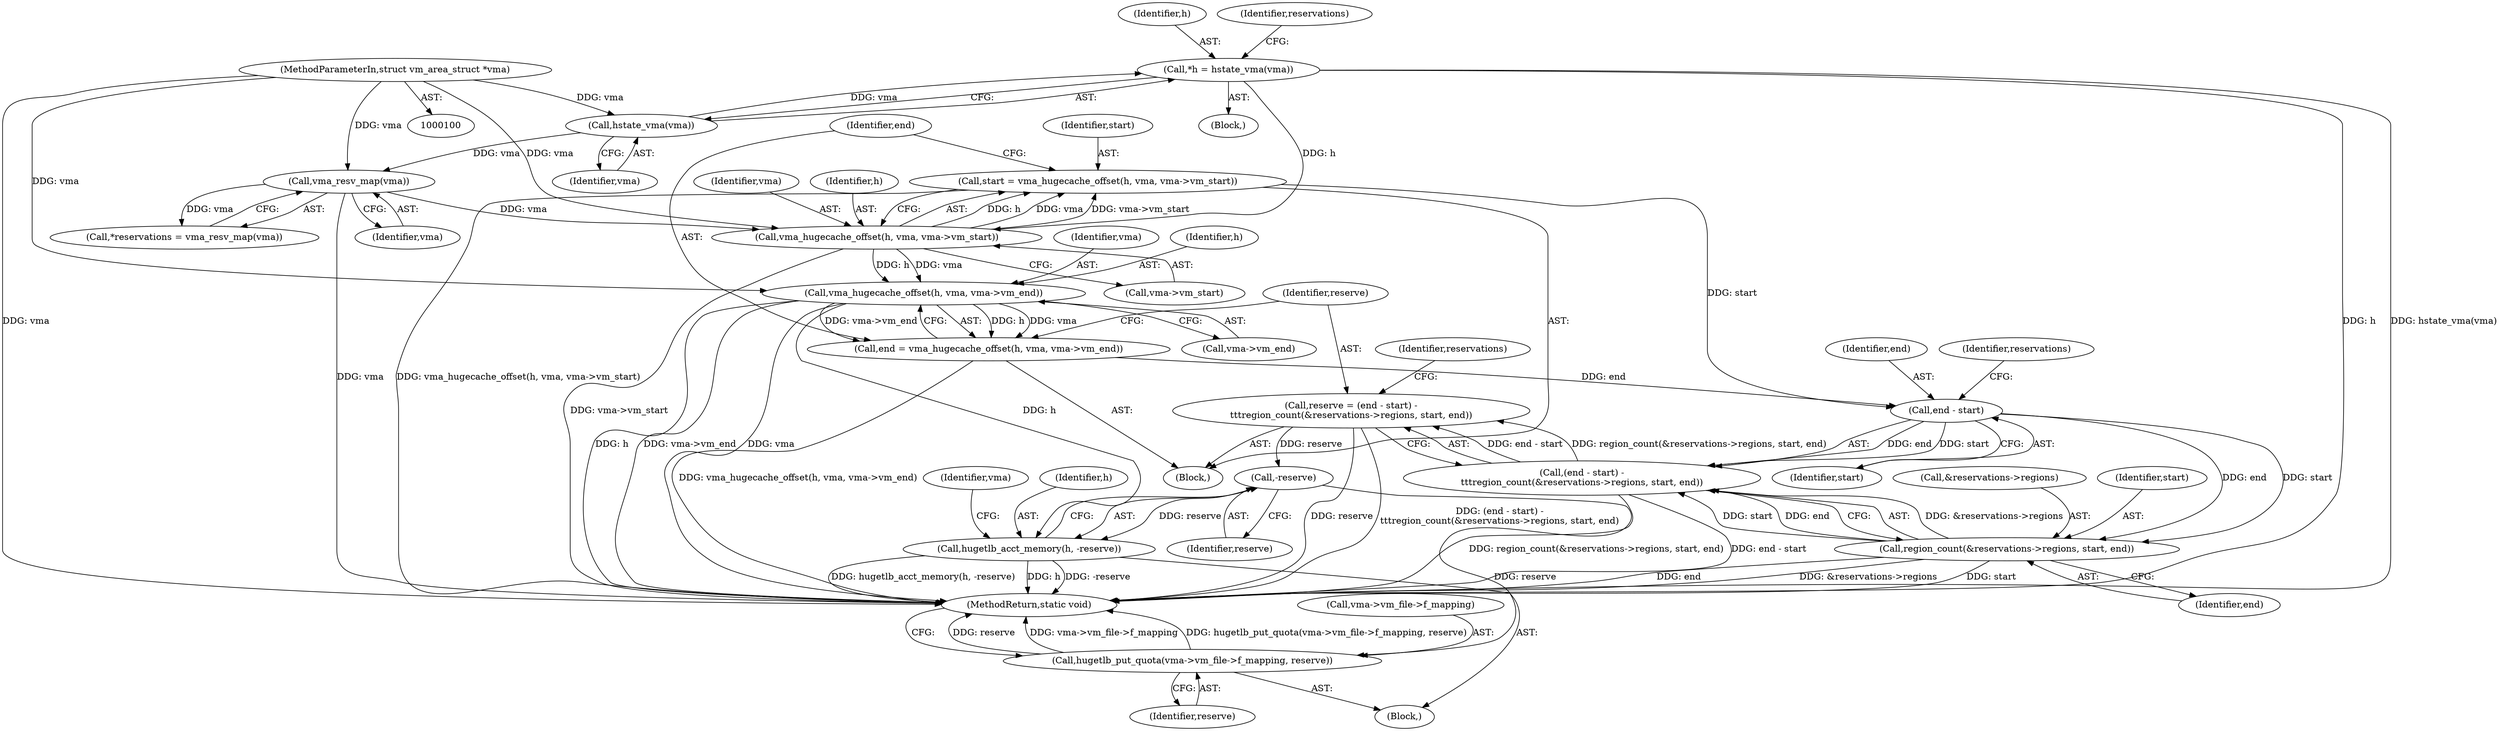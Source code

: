 digraph "1_linux_90481622d75715bfcb68501280a917dbfe516029_8@integer" {
"1000135" [label="(Call,reserve = (end - start) -\n\t\t\tregion_count(&reservations->regions, start, end))"];
"1000137" [label="(Call,(end - start) -\n\t\t\tregion_count(&reservations->regions, start, end))"];
"1000138" [label="(Call,end - start)"];
"1000127" [label="(Call,end = vma_hugecache_offset(h, vma, vma->vm_end))"];
"1000129" [label="(Call,vma_hugecache_offset(h, vma, vma->vm_end))"];
"1000121" [label="(Call,vma_hugecache_offset(h, vma, vma->vm_start))"];
"1000104" [label="(Call,*h = hstate_vma(vma))"];
"1000106" [label="(Call,hstate_vma(vma))"];
"1000101" [label="(MethodParameterIn,struct vm_area_struct *vma)"];
"1000111" [label="(Call,vma_resv_map(vma))"];
"1000119" [label="(Call,start = vma_hugecache_offset(h, vma, vma->vm_start))"];
"1000141" [label="(Call,region_count(&reservations->regions, start, end))"];
"1000159" [label="(Call,-reserve)"];
"1000157" [label="(Call,hugetlb_acct_memory(h, -reserve))"];
"1000161" [label="(Call,hugetlb_put_quota(vma->vm_file->f_mapping, reserve))"];
"1000157" [label="(Call,hugetlb_acct_memory(h, -reserve))"];
"1000101" [label="(MethodParameterIn,struct vm_area_struct *vma)"];
"1000141" [label="(Call,region_count(&reservations->regions, start, end))"];
"1000162" [label="(Call,vma->vm_file->f_mapping)"];
"1000142" [label="(Call,&reservations->regions)"];
"1000138" [label="(Call,end - start)"];
"1000119" [label="(Call,start = vma_hugecache_offset(h, vma, vma->vm_start))"];
"1000105" [label="(Identifier,h)"];
"1000140" [label="(Identifier,start)"];
"1000110" [label="(Identifier,reservations)"];
"1000168" [label="(MethodReturn,static void)"];
"1000156" [label="(Block,)"];
"1000123" [label="(Identifier,vma)"];
"1000118" [label="(Block,)"];
"1000136" [label="(Identifier,reserve)"];
"1000161" [label="(Call,hugetlb_put_quota(vma->vm_file->f_mapping, reserve))"];
"1000135" [label="(Call,reserve = (end - start) -\n\t\t\tregion_count(&reservations->regions, start, end))"];
"1000129" [label="(Call,vma_hugecache_offset(h, vma, vma->vm_end))"];
"1000151" [label="(Identifier,reservations)"];
"1000164" [label="(Identifier,vma)"];
"1000147" [label="(Identifier,end)"];
"1000111" [label="(Call,vma_resv_map(vma))"];
"1000160" [label="(Identifier,reserve)"];
"1000106" [label="(Call,hstate_vma(vma))"];
"1000112" [label="(Identifier,vma)"];
"1000131" [label="(Identifier,vma)"];
"1000107" [label="(Identifier,vma)"];
"1000122" [label="(Identifier,h)"];
"1000104" [label="(Call,*h = hstate_vma(vma))"];
"1000128" [label="(Identifier,end)"];
"1000102" [label="(Block,)"];
"1000132" [label="(Call,vma->vm_end)"];
"1000158" [label="(Identifier,h)"];
"1000139" [label="(Identifier,end)"];
"1000120" [label="(Identifier,start)"];
"1000167" [label="(Identifier,reserve)"];
"1000137" [label="(Call,(end - start) -\n\t\t\tregion_count(&reservations->regions, start, end))"];
"1000127" [label="(Call,end = vma_hugecache_offset(h, vma, vma->vm_end))"];
"1000146" [label="(Identifier,start)"];
"1000130" [label="(Identifier,h)"];
"1000159" [label="(Call,-reserve)"];
"1000121" [label="(Call,vma_hugecache_offset(h, vma, vma->vm_start))"];
"1000109" [label="(Call,*reservations = vma_resv_map(vma))"];
"1000124" [label="(Call,vma->vm_start)"];
"1000144" [label="(Identifier,reservations)"];
"1000135" -> "1000118"  [label="AST: "];
"1000135" -> "1000137"  [label="CFG: "];
"1000136" -> "1000135"  [label="AST: "];
"1000137" -> "1000135"  [label="AST: "];
"1000151" -> "1000135"  [label="CFG: "];
"1000135" -> "1000168"  [label="DDG: reserve"];
"1000135" -> "1000168"  [label="DDG: (end - start) -\n\t\t\tregion_count(&reservations->regions, start, end)"];
"1000137" -> "1000135"  [label="DDG: end - start"];
"1000137" -> "1000135"  [label="DDG: region_count(&reservations->regions, start, end)"];
"1000135" -> "1000159"  [label="DDG: reserve"];
"1000137" -> "1000141"  [label="CFG: "];
"1000138" -> "1000137"  [label="AST: "];
"1000141" -> "1000137"  [label="AST: "];
"1000137" -> "1000168"  [label="DDG: end - start"];
"1000137" -> "1000168"  [label="DDG: region_count(&reservations->regions, start, end)"];
"1000138" -> "1000137"  [label="DDG: end"];
"1000138" -> "1000137"  [label="DDG: start"];
"1000141" -> "1000137"  [label="DDG: &reservations->regions"];
"1000141" -> "1000137"  [label="DDG: start"];
"1000141" -> "1000137"  [label="DDG: end"];
"1000138" -> "1000140"  [label="CFG: "];
"1000139" -> "1000138"  [label="AST: "];
"1000140" -> "1000138"  [label="AST: "];
"1000144" -> "1000138"  [label="CFG: "];
"1000127" -> "1000138"  [label="DDG: end"];
"1000119" -> "1000138"  [label="DDG: start"];
"1000138" -> "1000141"  [label="DDG: start"];
"1000138" -> "1000141"  [label="DDG: end"];
"1000127" -> "1000118"  [label="AST: "];
"1000127" -> "1000129"  [label="CFG: "];
"1000128" -> "1000127"  [label="AST: "];
"1000129" -> "1000127"  [label="AST: "];
"1000136" -> "1000127"  [label="CFG: "];
"1000127" -> "1000168"  [label="DDG: vma_hugecache_offset(h, vma, vma->vm_end)"];
"1000129" -> "1000127"  [label="DDG: h"];
"1000129" -> "1000127"  [label="DDG: vma"];
"1000129" -> "1000127"  [label="DDG: vma->vm_end"];
"1000129" -> "1000132"  [label="CFG: "];
"1000130" -> "1000129"  [label="AST: "];
"1000131" -> "1000129"  [label="AST: "];
"1000132" -> "1000129"  [label="AST: "];
"1000129" -> "1000168"  [label="DDG: h"];
"1000129" -> "1000168"  [label="DDG: vma->vm_end"];
"1000129" -> "1000168"  [label="DDG: vma"];
"1000121" -> "1000129"  [label="DDG: h"];
"1000121" -> "1000129"  [label="DDG: vma"];
"1000101" -> "1000129"  [label="DDG: vma"];
"1000129" -> "1000157"  [label="DDG: h"];
"1000121" -> "1000119"  [label="AST: "];
"1000121" -> "1000124"  [label="CFG: "];
"1000122" -> "1000121"  [label="AST: "];
"1000123" -> "1000121"  [label="AST: "];
"1000124" -> "1000121"  [label="AST: "];
"1000119" -> "1000121"  [label="CFG: "];
"1000121" -> "1000168"  [label="DDG: vma->vm_start"];
"1000121" -> "1000119"  [label="DDG: h"];
"1000121" -> "1000119"  [label="DDG: vma"];
"1000121" -> "1000119"  [label="DDG: vma->vm_start"];
"1000104" -> "1000121"  [label="DDG: h"];
"1000111" -> "1000121"  [label="DDG: vma"];
"1000101" -> "1000121"  [label="DDG: vma"];
"1000104" -> "1000102"  [label="AST: "];
"1000104" -> "1000106"  [label="CFG: "];
"1000105" -> "1000104"  [label="AST: "];
"1000106" -> "1000104"  [label="AST: "];
"1000110" -> "1000104"  [label="CFG: "];
"1000104" -> "1000168"  [label="DDG: h"];
"1000104" -> "1000168"  [label="DDG: hstate_vma(vma)"];
"1000106" -> "1000104"  [label="DDG: vma"];
"1000106" -> "1000107"  [label="CFG: "];
"1000107" -> "1000106"  [label="AST: "];
"1000101" -> "1000106"  [label="DDG: vma"];
"1000106" -> "1000111"  [label="DDG: vma"];
"1000101" -> "1000100"  [label="AST: "];
"1000101" -> "1000168"  [label="DDG: vma"];
"1000101" -> "1000111"  [label="DDG: vma"];
"1000111" -> "1000109"  [label="AST: "];
"1000111" -> "1000112"  [label="CFG: "];
"1000112" -> "1000111"  [label="AST: "];
"1000109" -> "1000111"  [label="CFG: "];
"1000111" -> "1000168"  [label="DDG: vma"];
"1000111" -> "1000109"  [label="DDG: vma"];
"1000119" -> "1000118"  [label="AST: "];
"1000120" -> "1000119"  [label="AST: "];
"1000128" -> "1000119"  [label="CFG: "];
"1000119" -> "1000168"  [label="DDG: vma_hugecache_offset(h, vma, vma->vm_start)"];
"1000141" -> "1000147"  [label="CFG: "];
"1000142" -> "1000141"  [label="AST: "];
"1000146" -> "1000141"  [label="AST: "];
"1000147" -> "1000141"  [label="AST: "];
"1000141" -> "1000168"  [label="DDG: &reservations->regions"];
"1000141" -> "1000168"  [label="DDG: start"];
"1000141" -> "1000168"  [label="DDG: end"];
"1000159" -> "1000157"  [label="AST: "];
"1000159" -> "1000160"  [label="CFG: "];
"1000160" -> "1000159"  [label="AST: "];
"1000157" -> "1000159"  [label="CFG: "];
"1000159" -> "1000157"  [label="DDG: reserve"];
"1000159" -> "1000161"  [label="DDG: reserve"];
"1000157" -> "1000156"  [label="AST: "];
"1000158" -> "1000157"  [label="AST: "];
"1000164" -> "1000157"  [label="CFG: "];
"1000157" -> "1000168"  [label="DDG: -reserve"];
"1000157" -> "1000168"  [label="DDG: hugetlb_acct_memory(h, -reserve)"];
"1000157" -> "1000168"  [label="DDG: h"];
"1000161" -> "1000156"  [label="AST: "];
"1000161" -> "1000167"  [label="CFG: "];
"1000162" -> "1000161"  [label="AST: "];
"1000167" -> "1000161"  [label="AST: "];
"1000168" -> "1000161"  [label="CFG: "];
"1000161" -> "1000168"  [label="DDG: reserve"];
"1000161" -> "1000168"  [label="DDG: vma->vm_file->f_mapping"];
"1000161" -> "1000168"  [label="DDG: hugetlb_put_quota(vma->vm_file->f_mapping, reserve)"];
}
